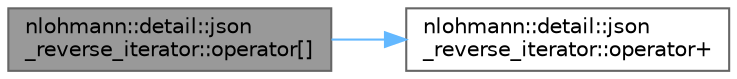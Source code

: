 digraph "nlohmann::detail::json_reverse_iterator::operator[]"
{
 // LATEX_PDF_SIZE
  bgcolor="transparent";
  edge [fontname=Helvetica,fontsize=10,labelfontname=Helvetica,labelfontsize=10];
  node [fontname=Helvetica,fontsize=10,shape=box,height=0.2,width=0.4];
  rankdir="LR";
  Node1 [id="Node000001",label="nlohmann::detail::json\l_reverse_iterator::operator[]",height=0.2,width=0.4,color="gray40", fillcolor="grey60", style="filled", fontcolor="black",tooltip="access to successor"];
  Node1 -> Node2 [id="edge3_Node000001_Node000002",color="steelblue1",style="solid",tooltip=" "];
  Node2 [id="Node000002",label="nlohmann::detail::json\l_reverse_iterator::operator+",height=0.2,width=0.4,color="grey40", fillcolor="white", style="filled",URL="$classnlohmann_1_1detail_1_1json__reverse__iterator.html#aabf172b436988e2edde22f13f27caaed",tooltip="add to iterator"];
}
